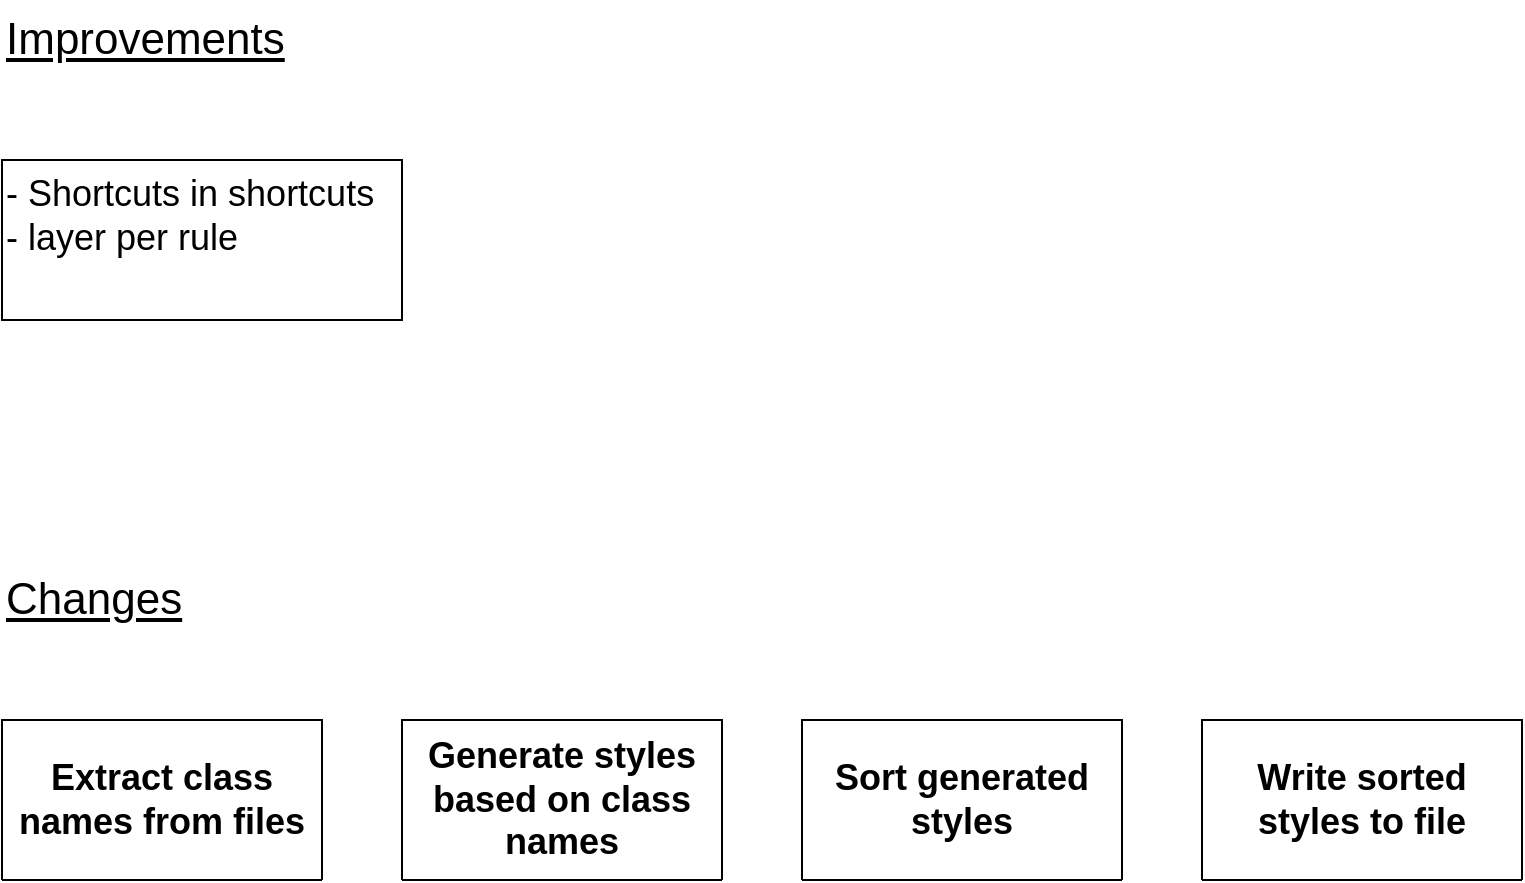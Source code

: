 <mxfile>
    <diagram id="4_Febr7LZCW1ciUzTyBA" name="v2">
        <mxGraphModel dx="982" dy="602" grid="1" gridSize="10" guides="0" tooltips="1" connect="1" arrows="1" fold="1" page="1" pageScale="1" pageWidth="1200" pageHeight="1920" math="0" shadow="0">
            <root>
                <mxCell id="0"/>
                <mxCell id="1" parent="0"/>
                <mxCell id="an_UoW8F_H9EfBwdVA4y-1" value="Improvements" style="text;html=1;strokeColor=none;fillColor=none;align=left;verticalAlign=middle;rounded=0;fontSize=22;fontStyle=4" parent="1" vertex="1">
                    <mxGeometry x="40" y="40" width="120" height="40" as="geometry"/>
                </mxCell>
                <mxCell id="5iLo7T8r3KrbxRlgxGcq-2" value="- Shortcuts in shortcuts&lt;br&gt;- layer per rule" style="rounded=0;whiteSpace=wrap;html=1;fontSize=18;align=left;verticalAlign=top;" parent="1" vertex="1">
                    <mxGeometry x="40" y="120" width="200" height="80" as="geometry"/>
                </mxCell>
                <mxCell id="1VtPH8iflWAOOX-ZFy6h-3" value="Changes" style="text;html=1;strokeColor=none;fillColor=none;align=left;verticalAlign=middle;rounded=0;fontSize=22;fontStyle=4" parent="1" vertex="1">
                    <mxGeometry x="40" y="320" width="120" height="40" as="geometry"/>
                </mxCell>
                <mxCell id="2" value="Write sorted styles to file" style="swimlane;whiteSpace=wrap;html=1;fontSize=18;startSize=80;" vertex="1" collapsed="1" parent="1">
                    <mxGeometry x="640" y="400" width="160" height="80" as="geometry">
                        <mxRectangle x="640" y="400" width="200" height="160" as="alternateBounds"/>
                    </mxGeometry>
                </mxCell>
                <mxCell id="3" value="Decided to remove the merge logic" style="rounded=0;whiteSpace=wrap;html=1;fontSize=18;align=left;verticalAlign=top;" vertex="1" parent="2">
                    <mxGeometry y="80" width="200" height="80" as="geometry"/>
                </mxCell>
                <mxCell id="Y0ySicfJGBj396VjLDux-1" value="Sort generated styles" style="swimlane;whiteSpace=wrap;html=1;fontSize=18;startSize=80;" parent="1" vertex="1" collapsed="1">
                    <mxGeometry x="440" y="400" width="160" height="80" as="geometry">
                        <mxRectangle x="440" y="400" width="200" height="160" as="alternateBounds"/>
                    </mxGeometry>
                </mxCell>
                <mxCell id="Y0ySicfJGBj396VjLDux-2" value="No changes, because I'm not sure how to go about it" style="rounded=0;whiteSpace=wrap;html=1;fontSize=18;align=left;verticalAlign=top;" parent="Y0ySicfJGBj396VjLDux-1" vertex="1">
                    <mxGeometry y="80" width="200" height="80" as="geometry"/>
                </mxCell>
                <mxCell id="1nqUWfTW2K7SFlUpru6i-1" value="Generate styles based on class names" style="swimlane;whiteSpace=wrap;html=1;fontSize=18;startSize=80;" parent="1" vertex="1" collapsed="1">
                    <mxGeometry x="240" y="400" width="160" height="80" as="geometry">
                        <mxRectangle x="240" y="400" width="480" height="400" as="alternateBounds"/>
                    </mxGeometry>
                </mxCell>
                <mxCell id="1nqUWfTW2K7SFlUpru6i-2" value="Part 1 - Replace all shortcuts with their rules&lt;br&gt;===&lt;br&gt;- Able to write shortcuts in shortcuts&lt;br&gt;- Layer is now assigned to each rule instead of each class name&lt;br&gt;&lt;br&gt;Part 2 - Handle variants and build the selector of each style&lt;br&gt;===&lt;br&gt;No changes&lt;br&gt;&lt;br&gt;Part 3 - Build the body of each rule&lt;br&gt;===&lt;br&gt;No changes" style="rounded=0;whiteSpace=wrap;html=1;fontSize=18;align=left;verticalAlign=top;" parent="1nqUWfTW2K7SFlUpru6i-1" vertex="1">
                    <mxGeometry y="80" width="480" height="320" as="geometry"/>
                </mxCell>
                <mxCell id="PRLp2sKxYeASzx84mwpg-1" value="Extract class names from files" style="swimlane;whiteSpace=wrap;html=1;fontSize=18;startSize=80;" parent="1" vertex="1" collapsed="1">
                    <mxGeometry x="40" y="400" width="160" height="80" as="geometry">
                        <mxRectangle x="40" y="400" width="200" height="160" as="alternateBounds"/>
                    </mxGeometry>
                </mxCell>
                <mxCell id="PRLp2sKxYeASzx84mwpg-2" value="Refactored to make it easier to add in your own logic" style="rounded=0;whiteSpace=wrap;html=1;fontSize=18;align=left;verticalAlign=top;" parent="PRLp2sKxYeASzx84mwpg-1" vertex="1">
                    <mxGeometry y="80" width="200" height="80" as="geometry"/>
                </mxCell>
            </root>
        </mxGraphModel>
    </diagram>
    <diagram id="x08ugheSv0ZatPznFa_V" name="v1">
        <mxGraphModel dx="982" dy="602" grid="1" gridSize="10" guides="0" tooltips="1" connect="1" arrows="1" fold="1" page="1" pageScale="1" pageWidth="1200" pageHeight="1920" math="0" shadow="0">
            <root>
                <mxCell id="0"/>
                <mxCell id="1" parent="0"/>
                <mxCell id="2" value="Process Flowchart" style="text;html=1;strokeColor=none;fillColor=none;align=left;verticalAlign=middle;rounded=0;fontSize=22;fontStyle=4" parent="1" vertex="1">
                    <mxGeometry x="40" y="40" width="120" height="40" as="geometry"/>
                </mxCell>
                <mxCell id="16" style="edgeStyle=none;html=1;entryX=0.5;entryY=0;entryDx=0;entryDy=0;strokeWidth=2;fontSize=18;exitX=0.5;exitY=1;exitDx=0;exitDy=0;" parent="1" source="3" target="23" edge="1">
                    <mxGeometry relative="1" as="geometry"/>
                </mxCell>
                <mxCell id="33" style="edgeStyle=none;html=1;exitX=0.5;exitY=1;exitDx=0;exitDy=0;entryX=0.5;entryY=0;entryDx=0;entryDy=0;strokeWidth=2;fontSize=18;" parent="1" source="3" target="31" edge="1">
                    <mxGeometry relative="1" as="geometry"/>
                </mxCell>
                <mxCell id="3" value="Read files in codebase" style="rounded=0;whiteSpace=wrap;html=1;fontSize=18;" parent="1" vertex="1">
                    <mxGeometry x="40" y="120" width="160" height="80" as="geometry"/>
                </mxCell>
                <mxCell id="10" style="edgeStyle=none;html=1;entryX=0;entryY=0.5;entryDx=0;entryDy=0;strokeWidth=2;fontSize=18;" parent="1" source="4" target="5" edge="1">
                    <mxGeometry relative="1" as="geometry"/>
                </mxCell>
                <mxCell id="17" style="edgeStyle=none;html=1;entryX=0.5;entryY=0;entryDx=0;entryDy=0;strokeWidth=2;fontSize=18;exitX=0.5;exitY=1;exitDx=0;exitDy=0;" parent="1" source="4" target="22" edge="1">
                    <mxGeometry relative="1" as="geometry">
                        <Array as="points"/>
                    </mxGeometry>
                </mxCell>
                <mxCell id="28" style="edgeStyle=none;html=1;exitX=0.5;exitY=1;exitDx=0;exitDy=0;entryX=0.5;entryY=0;entryDx=0;entryDy=0;strokeWidth=2;fontSize=18;" parent="1" source="4" target="25" edge="1">
                    <mxGeometry relative="1" as="geometry"/>
                </mxCell>
                <mxCell id="4" value="Extract class names from files" style="rounded=0;whiteSpace=wrap;html=1;fontSize=18;" parent="1" vertex="1">
                    <mxGeometry x="280" y="120" width="160" height="80" as="geometry"/>
                </mxCell>
                <mxCell id="11" style="edgeStyle=none;html=1;entryX=0;entryY=0.5;entryDx=0;entryDy=0;strokeWidth=2;fontSize=18;" parent="1" source="5" target="6" edge="1">
                    <mxGeometry relative="1" as="geometry"/>
                </mxCell>
                <mxCell id="15" style="edgeStyle=none;html=1;strokeWidth=2;fontSize=18;entryX=0.5;entryY=0;entryDx=0;entryDy=0;exitX=0.5;exitY=1;exitDx=0;exitDy=0;" parent="1" source="5" target="29" edge="1">
                    <mxGeometry relative="1" as="geometry">
                        <mxPoint x="120" y="440" as="targetPoint"/>
                        <Array as="points"/>
                    </mxGeometry>
                </mxCell>
                <mxCell id="36" style="edgeStyle=none;html=1;exitX=0.5;exitY=1;exitDx=0;exitDy=0;entryX=0.5;entryY=0;entryDx=0;entryDy=0;strokeWidth=2;fontSize=18;" parent="1" source="5" target="34" edge="1">
                    <mxGeometry relative="1" as="geometry"/>
                </mxCell>
                <mxCell id="5" value="Generate styles based on class names" style="rounded=0;whiteSpace=wrap;html=1;fontSize=18;" parent="1" vertex="1">
                    <mxGeometry x="520" y="120" width="160" height="80" as="geometry"/>
                </mxCell>
                <mxCell id="12" style="edgeStyle=none;html=1;entryX=0;entryY=0.5;entryDx=0;entryDy=0;strokeWidth=2;fontSize=18;" parent="1" source="6" target="7" edge="1">
                    <mxGeometry relative="1" as="geometry"/>
                </mxCell>
                <mxCell id="42" style="edgeStyle=none;html=1;exitX=0.5;exitY=1;exitDx=0;exitDy=0;entryX=0.5;entryY=0;entryDx=0;entryDy=0;strokeWidth=2;fontSize=18;" parent="1" source="6" target="40" edge="1">
                    <mxGeometry relative="1" as="geometry"/>
                </mxCell>
                <mxCell id="45" style="edgeStyle=none;html=1;exitX=0.5;exitY=1;exitDx=0;exitDy=0;entryX=0.5;entryY=0;entryDx=0;entryDy=0;strokeWidth=2;fontSize=18;" parent="1" source="6" target="43" edge="1">
                    <mxGeometry relative="1" as="geometry"/>
                </mxCell>
                <mxCell id="6" value="Sort generated styles" style="rounded=0;whiteSpace=wrap;html=1;fontSize=18;" parent="1" vertex="1">
                    <mxGeometry x="760" y="120" width="160" height="80" as="geometry"/>
                </mxCell>
                <mxCell id="48" style="edgeStyle=none;html=1;exitX=0.5;exitY=1;exitDx=0;exitDy=0;entryX=0.5;entryY=0;entryDx=0;entryDy=0;strokeWidth=2;fontSize=18;" parent="1" source="7" target="46" edge="1">
                    <mxGeometry relative="1" as="geometry"/>
                </mxCell>
                <mxCell id="51" style="edgeStyle=none;html=1;exitX=0.5;exitY=1;exitDx=0;exitDy=0;entryX=0.5;entryY=0;entryDx=0;entryDy=0;strokeWidth=2;fontSize=18;" parent="1" source="7" target="49" edge="1">
                    <mxGeometry relative="1" as="geometry"/>
                </mxCell>
                <mxCell id="7" value="Save sorted styles to a .css file" style="rounded=0;whiteSpace=wrap;html=1;fontSize=18;" parent="1" vertex="1">
                    <mxGeometry x="1000" y="120" width="160" height="80" as="geometry"/>
                </mxCell>
                <mxCell id="9" value="" style="endArrow=classic;html=1;fontSize=18;strokeWidth=2;exitX=1;exitY=0.5;exitDx=0;exitDy=0;entryX=0;entryY=0.5;entryDx=0;entryDy=0;" parent="1" source="3" target="4" edge="1">
                    <mxGeometry width="50" height="50" relative="1" as="geometry">
                        <mxPoint x="210" y="170" as="sourcePoint"/>
                        <mxPoint x="240" y="160" as="targetPoint"/>
                    </mxGeometry>
                </mxCell>
                <mxCell id="53" value="Documentation" style="text;html=1;strokeColor=none;fillColor=none;align=left;verticalAlign=middle;rounded=0;fontSize=22;fontStyle=4" parent="1" vertex="1">
                    <mxGeometry x="40" y="560" width="120" height="40" as="geometry"/>
                </mxCell>
                <mxCell id="54" value="Requirements" style="swimlane;whiteSpace=wrap;html=1;fontSize=18;startSize=80;" parent="1" vertex="1" collapsed="1">
                    <mxGeometry x="40" y="640" width="160" height="80" as="geometry">
                        <mxRectangle x="40" y="640" width="160" height="240" as="alternateBounds"/>
                    </mxGeometry>
                </mxCell>
                <mxCell id="55" value="Node.js&lt;br&gt;&lt;br&gt;npm packages:&lt;br&gt;- fast-glob&lt;br&gt;- cssesc&lt;br&gt;- @iconify/utils&lt;br&gt;- @iconify/json" style="rounded=0;whiteSpace=wrap;html=1;fontSize=18;align=left;verticalAlign=top;" parent="54" vertex="1">
                    <mxGeometry y="80" width="160" height="160" as="geometry"/>
                </mxCell>
                <mxCell id="57" value="Configurable Stuffs" style="swimlane;whiteSpace=wrap;html=1;fontSize=18;startSize=80;" parent="1" vertex="1" collapsed="1">
                    <mxGeometry x="440" y="640" width="160" height="80" as="geometry">
                        <mxRectangle x="440" y="640" width="440" height="480" as="alternateBounds"/>
                    </mxGeometry>
                </mxCell>
                <mxCell id="58" value="line 18 - const files - Defines the glob patterns to grab specific files&lt;br&gt;&lt;br&gt;line 193 - const shortcuts - Defines shortcuts to set multiple rules with just one class name&lt;br&gt;&lt;br&gt;line 321 to 358 - each logical section of code - Defines the rules to generate CSS styles&lt;br&gt;&lt;br&gt;line 374 - const layers - Defines layers and their order for sorting the generated CSS styles&lt;br&gt;&lt;br&gt;line 411 to 423 - each if statement - Defines special sorting cases to amend issues caused by the default sorting behavior when sorting by selectors&lt;br&gt;&lt;br&gt;line 435 - const outputFilePath - Defines the filepath to write the sorted CSS styles to" style="rounded=0;whiteSpace=wrap;html=1;fontSize=18;align=left;verticalAlign=top;" parent="57" vertex="1">
                    <mxGeometry y="80" width="440" height="400" as="geometry"/>
                </mxCell>
                <mxCell id="59" value="Installation" style="swimlane;whiteSpace=wrap;html=1;fontSize=18;startSize=80;" parent="1" vertex="1" collapsed="1">
                    <mxGeometry x="240" y="640" width="160" height="80" as="geometry">
                        <mxRectangle x="240" y="640" width="400" height="400" as="alternateBounds"/>
                    </mxGeometry>
                </mxCell>
                <mxCell id="60" value="Set up your project like you normally would&lt;br&gt;&lt;br&gt;Install npm packages specified in Requirements&lt;br&gt;&lt;br&gt;Extract to &amp;lt;project root&amp;gt;/&amp;lt;new folder&amp;gt;&lt;br&gt;&lt;br&gt;Modify package.json:&lt;br&gt;- Define a new command with the value &quot;node ./&amp;lt;new folder&amp;gt;/&amp;lt;no name yet&amp;gt;.css&quot;&lt;br&gt;&lt;br&gt;- Define new &quot;pre&quot; commands with the value &quot;npm run &amp;lt;new command&amp;gt;&quot; so that the CSS will be generated first before building your project" style="rounded=0;whiteSpace=wrap;html=1;fontSize=18;align=left;verticalAlign=top;" parent="59" vertex="1">
                    <mxGeometry y="80" width="400" height="320" as="geometry"/>
                </mxCell>
                <mxCell id="49" value="Configurable?" style="swimlane;whiteSpace=wrap;html=1;fontSize=18;startSize=80;" parent="1" vertex="1" collapsed="1">
                    <mxGeometry x="1000" y="360" width="160" height="80" as="geometry">
                        <mxRectangle x="1000" y="360" width="160" height="160" as="alternateBounds"/>
                    </mxGeometry>
                </mxCell>
                <mxCell id="50" value="No" style="rounded=0;whiteSpace=wrap;html=1;fontSize=18;align=left;verticalAlign=top;" parent="49" vertex="1">
                    <mxGeometry y="80" width="160" height="80" as="geometry"/>
                </mxCell>
                <mxCell id="43" value="Configurable?" style="swimlane;whiteSpace=wrap;html=1;fontSize=18;startSize=80;" parent="1" vertex="1" collapsed="1">
                    <mxGeometry x="760" y="360" width="160" height="80" as="geometry">
                        <mxRectangle x="760" y="360" width="280" height="240" as="alternateBounds"/>
                    </mxGeometry>
                </mxCell>
                <mxCell id="44" value="Yes&lt;br&gt;&lt;br&gt;Layers array in the object&lt;br&gt;&lt;br&gt;But special case sorting requires writing the logic yourself" style="rounded=0;whiteSpace=wrap;html=1;fontSize=18;align=left;verticalAlign=top;" parent="43" vertex="1">
                    <mxGeometry y="80" width="280" height="160" as="geometry"/>
                </mxCell>
                <mxCell id="34" value="Configurable?" style="swimlane;whiteSpace=wrap;html=1;fontSize=18;startSize=80;" parent="1" vertex="1" collapsed="1">
                    <mxGeometry x="520" y="360" width="160" height="80" as="geometry">
                        <mxRectangle x="520" y="360" width="200" height="240" as="alternateBounds"/>
                    </mxGeometry>
                </mxCell>
                <mxCell id="35" value="Yes&lt;br&gt;&lt;br&gt;Shortcuts, rules&lt;br&gt;&lt;br&gt;As for variants, it looks like you have to write the logic yourself" style="rounded=0;whiteSpace=wrap;html=1;fontSize=18;align=left;verticalAlign=top;" parent="34" vertex="1">
                    <mxGeometry y="80" width="200" height="160" as="geometry"/>
                </mxCell>
                <mxCell id="25" value="Configurable?" style="swimlane;whiteSpace=wrap;html=1;fontSize=18;startSize=80;" parent="1" vertex="1" collapsed="1">
                    <mxGeometry x="280" y="360" width="160" height="80" as="geometry">
                        <mxRectangle x="280" y="360" width="160" height="200" as="alternateBounds"/>
                    </mxGeometry>
                </mxCell>
                <mxCell id="26" value="No&lt;br&gt;&lt;br&gt;Basically need to write your own extraction logic" style="rounded=0;whiteSpace=wrap;html=1;fontSize=18;align=left;verticalAlign=top;" parent="25" vertex="1">
                    <mxGeometry y="80" width="160" height="120" as="geometry"/>
                </mxCell>
                <mxCell id="23" value="Configurable?" style="swimlane;whiteSpace=wrap;html=1;fontSize=18;startSize=80;" parent="1" vertex="1" collapsed="1">
                    <mxGeometry x="40" y="360" width="160" height="80" as="geometry">
                        <mxRectangle x="40" y="360" width="160" height="170" as="alternateBounds"/>
                    </mxGeometry>
                </mxCell>
                <mxCell id="13" value="Yes&lt;br&gt;&lt;br&gt;Glob patterns" style="rounded=0;whiteSpace=wrap;html=1;fontSize=18;align=left;verticalAlign=top;" parent="23" vertex="1">
                    <mxGeometry y="80" width="160" height="90" as="geometry"/>
                </mxCell>
                <mxCell id="46" value="Process" style="swimlane;whiteSpace=wrap;html=1;fontSize=18;startSize=80;" parent="1" vertex="1" collapsed="1">
                    <mxGeometry x="1000" y="240" width="160" height="80" as="geometry">
                        <mxRectangle x="1000" y="480" width="360" height="440" as="alternateBounds"/>
                    </mxGeometry>
                </mxCell>
                <mxCell id="47" value="Create a new string&lt;br&gt;&lt;br&gt;Then for each layer array, add a CSS comment for the layer to the string&lt;br&gt;&lt;br&gt;Then for each rule in layer array&lt;br&gt;&lt;br&gt;if isShortcut is true, build merged selectors (by checking current selector with the next selector)&lt;br&gt;&lt;br&gt;if false, build selectors individually&lt;br&gt;&lt;br&gt;Finally, write the fully built string to a file&lt;br&gt;&lt;br&gt;(Used a file stream instead)" style="rounded=0;whiteSpace=wrap;html=1;fontSize=18;align=left;verticalAlign=top;" parent="46" vertex="1">
                    <mxGeometry y="80" width="360" height="360" as="geometry"/>
                </mxCell>
                <mxCell id="40" value="Process" style="swimlane;whiteSpace=wrap;html=1;fontSize=18;startSize=80;" parent="1" vertex="1" collapsed="1">
                    <mxGeometry x="760" y="240" width="160" height="80" as="geometry">
                        <mxRectangle x="760" y="240" width="400" height="440" as="alternateBounds"/>
                    </mxGeometry>
                </mxCell>
                <mxCell id="41" value="There will be 2 sorts, first by layers, then by selector length (to handle variant specificity)&lt;br&gt;&lt;br&gt;Define an object of arrays of strings containing the order of layers, from top to bottom, each property is set to an empty array&lt;br&gt;&lt;br&gt;Then check the layer property of each object, if it matches, push it into the array&lt;br&gt;&lt;br&gt;Then sort the each layer array by extracting a part of the selector and counting its length, it should not extract the pseudos&lt;br&gt;(Not sure if this is a good way to sort by variants)&lt;br&gt;(Decided to use localeCompare(), then sort again but it handles special cases)" style="rounded=0;whiteSpace=wrap;html=1;fontSize=18;align=left;verticalAlign=top;" parent="40" vertex="1">
                    <mxGeometry y="80" width="400" height="360" as="geometry"/>
                </mxCell>
                <mxCell id="29" value="Process" style="swimlane;whiteSpace=wrap;html=1;fontSize=18;startSize=80;" parent="1" vertex="1" collapsed="1">
                    <mxGeometry x="520" y="240" width="160" height="80" as="geometry">
                        <mxRectangle x="520" y="240" width="840" height="1560" as="alternateBounds"/>
                    </mxGeometry>
                </mxCell>
                <mxCell id="18" value="The extracted class names can be either a shortcut or a rule&lt;br&gt;&lt;br&gt;A shortcut is a replacement of writing a bunch of rules&lt;br&gt;A rule is what decides the style to generate&lt;br&gt;&lt;br&gt;So need to check for shortcuts first, before checking for rules&lt;br&gt;&lt;br&gt;Start by making an array for storing objects with these properties:&lt;br&gt;- className - It's the same one from extracted class names&lt;br&gt;- isShortcut - A flag&lt;br&gt;- layer - Used to sort the styles by layers&lt;br&gt;- rules - An array of strings, used by shortcuts to populate the rules it replaces, rules by themselves are simply copied into it&lt;br&gt;- variantTransformations - An array of arrays of functions, used in storing variant transformations, to be applied to rules when generating style (wait, this feels not needed)&lt;br&gt;- generatedStyles - An array of objects with selector and body properties, done so to allow style merging&lt;br&gt;&lt;br&gt;Then define an object of shortcut definitions, key is the shortcut, value is the rules it replaces&lt;br&gt;&lt;br&gt;Then for each class name, check if it matches a shortcut, then add the value to the rules property of the object, then set layer property&lt;br&gt;&lt;br&gt;Now every class has an array of rules, this array will be used to generate styles&lt;br&gt;&lt;br&gt;But rules might contain variants, to apply combinators and pseudos&lt;br&gt;&lt;br&gt;In order to handle this, a formal syntax of the rule is required, this is what I came up with:&lt;br&gt;&amp;lt;variant(s)&amp;gt;?&amp;lt;rule&amp;gt;&lt;br&gt;&lt;br&gt;Which means for each rule, need to check for variants first, before the rule itself&lt;br&gt;&lt;br&gt;Variants:&lt;br&gt;_ - Descendant combinator&lt;br&gt;~ - Sibling combinator&lt;br&gt;&amp;gt; - Child combinator&lt;br&gt;+ - Adjacent combinator&lt;br&gt;| - Namespace combinator&lt;br&gt;: - Pseudo-class&lt;br&gt;:: - Pseudo-element&lt;br&gt;&lt;br&gt;Not sure about ID, class, and attibute selectors&lt;br&gt;&lt;br&gt;Start by extract the variants portion&lt;br&gt;&lt;br&gt;If it's not empty, proceed to check the portion&lt;br&gt;&lt;br&gt;If portion starts with &amp;lt;insert variant representation character&amp;gt;, then add the &amp;lt;appropriate vairant transformation&amp;gt; to the array, remove the matched variant from the portion, then recheck portion&lt;br&gt;&lt;br&gt;The array should be empty if the rule has no variants&lt;br&gt;&lt;br&gt;(This can be remade to create, escape and store to the selector property)&lt;br&gt;&lt;br&gt;Finally, now is the time to check each rule in the rule array of each object&lt;br&gt;&lt;br&gt;There's 2 rule that I'm using&lt;br&gt;- icon_&amp;lt;collection-name&amp;gt;_&amp;lt;icon-name&amp;gt; - This is for using Iconify's pure CSS icons&lt;br&gt;- &amp;lt;property-name&amp;gt;:&amp;lt;value_or_values&amp;gt; - Almost identical to CSS' syntax, but spaces in &amp;lt;value_or_values&amp;gt; are replaced with underscores&lt;br&gt;&lt;br&gt;Rules are placed from more specific to more generic&lt;br&gt;&lt;br&gt;If the rule match a rule syntax, perform the rule syntax's operation, then apply variants, then add to style property of object, then set the layer property if isShortcut is false&lt;br&gt;&lt;br&gt;(This can be remade to just perform the rule syntax's operation and store to the body property, then set the layer property)" style="rounded=0;whiteSpace=wrap;html=1;fontSize=18;align=left;verticalAlign=top;" parent="29" vertex="1">
                    <mxGeometry y="80" width="840" height="1480" as="geometry"/>
                </mxCell>
                <mxCell id="22" value="Process" style="swimlane;whiteSpace=wrap;html=1;fontSize=18;startSize=80;" parent="1" vertex="1" collapsed="1">
                    <mxGeometry x="280" y="240" width="160" height="80" as="geometry">
                        <mxRectangle x="280" y="240" width="400" height="440" as="alternateBounds"/>
                    </mxGeometry>
                </mxCell>
                <mxCell id="14" value="Match starting HTML tags in file&lt;br&gt;&lt;br&gt;Then match for the class attribute in the tag&lt;br&gt;&lt;br&gt;Then check what wraps the value of class attribute&lt;br&gt;&lt;br&gt;If {}, match for ``, '' and &quot;&quot;, then extract space-seperated class names in '' and &quot;&quot;, then recheck ``&lt;br&gt;&lt;br&gt;If ``, match for {}, extract space-seperated class names in ``, then recheck {}&lt;br&gt;&lt;br&gt;If '' or &quot;&quot;, extract space-seperated class names in '' or &quot;&quot;" style="rounded=0;whiteSpace=wrap;html=1;fontSize=18;align=left;verticalAlign=top;" parent="22" vertex="1">
                    <mxGeometry y="80" width="400" height="360" as="geometry"/>
                </mxCell>
                <mxCell id="31" value="Process" style="swimlane;whiteSpace=wrap;html=1;fontSize=18;startSize=80;" parent="1" vertex="1" collapsed="1">
                    <mxGeometry x="40" y="240" width="160" height="80" as="geometry">
                        <mxRectangle x="40" y="480" width="200" height="200" as="alternateBounds"/>
                    </mxGeometry>
                </mxCell>
                <mxCell id="32" value="Define glob patterns&lt;br&gt;&lt;br&gt;Then glob the files&lt;br&gt;&lt;br&gt;Then read the files" style="rounded=0;whiteSpace=wrap;html=1;fontSize=18;align=left;verticalAlign=top;" parent="31" vertex="1">
                    <mxGeometry y="80" width="200" height="120" as="geometry"/>
                </mxCell>
            </root>
        </mxGraphModel>
    </diagram>
    <diagram id="sbc64DdEYKdtM9Afcf2m" name="Archived">
        <mxGraphModel dx="982" dy="602" grid="1" gridSize="10" guides="1" tooltips="1" connect="1" arrows="1" fold="1" page="1" pageScale="1" pageWidth="1200" pageHeight="1920" math="0" shadow="0">
            <root>
                <mxCell id="0"/>
                <mxCell id="1" parent="0"/>
                <mxCell id="0h5pCzQgbhbjylbBB7HQ-1" value="&lt;div style=&quot;color: rgb(204, 204, 204); background-color: rgb(31, 31, 31); font-family: &amp;quot;Cascadia Code&amp;quot;, Consolas, &amp;quot;Courier New&amp;quot;, monospace, Consolas, &amp;quot;Courier New&amp;quot;, monospace; font-size: 18px; line-height: 24px;&quot;&gt;&lt;div&gt;&lt;span style=&quot;color: #6a9955;&quot;&gt;// Generate styles based on the extracted class names&lt;/span&gt;&lt;/div&gt;&lt;div&gt;&lt;span style=&quot;color: #6a9955;&quot;&gt;// ===&lt;/span&gt;&lt;/div&gt;&lt;div&gt;&lt;span style=&quot;color: #6a9955;&quot;&gt;// Each regex has implied specificity&lt;/span&gt;&lt;/div&gt;&lt;div&gt;&lt;span style=&quot;color: #6a9955;&quot;&gt;// The more specific regex should be placed higher on the if else if chain&lt;/span&gt;&lt;/div&gt;&lt;div&gt;&lt;span style=&quot;color: #6a9955;&quot;&gt;// Note: strings are treated as regex by string.match()&lt;/span&gt;&lt;/div&gt;&lt;br&gt;&lt;div&gt;&lt;span style=&quot;color: #6a9955;&quot;&gt;// Need to figure out:&lt;/span&gt;&lt;/div&gt;&lt;div&gt;&lt;span style=&quot;color: #6a9955;&quot;&gt;// Shortcuts - replace the shortcut with class names in extractedClassNames beforehand&lt;/span&gt;&lt;/div&gt;&lt;div&gt;&lt;span style=&quot;color: #6a9955;&quot;&gt;// Layers - Ganerate an object to store information of the style generated&lt;/span&gt;&lt;/div&gt;&lt;div&gt;&lt;span style=&quot;color: #6a9955;&quot;&gt;// Variants - Combinators, pseudo-classes, and pseudo-elements&lt;/span&gt;&lt;/div&gt;&lt;div&gt;&lt;span style=&quot;color: #6a9955;&quot;&gt;// Merging? - This makes more sense with shortcuts&lt;/span&gt;&lt;/div&gt;&lt;div&gt;&lt;span style=&quot;color: #6a9955;&quot;&gt;// Sorting the generated styles - Sort by layers first, then what?&lt;/span&gt;&lt;/div&gt;&lt;div&gt;&lt;span style=&quot;color: #6a9955;&quot;&gt;// Maybe count the number of variants in the style and sort based on that?&lt;/span&gt;&lt;/div&gt;&lt;br&gt;&lt;div&gt;&lt;span style=&quot;color: #6a9955;&quot;&gt;// Add support for Iconify&lt;/span&gt;&lt;/div&gt;&lt;/div&gt;" style="text;html=1;strokeColor=none;fillColor=none;align=left;verticalAlign=top;rounded=0;" parent="1" vertex="1">
                    <mxGeometry x="40" y="40" width="200" height="40" as="geometry"/>
                </mxCell>
            </root>
        </mxGraphModel>
    </diagram>
</mxfile>
